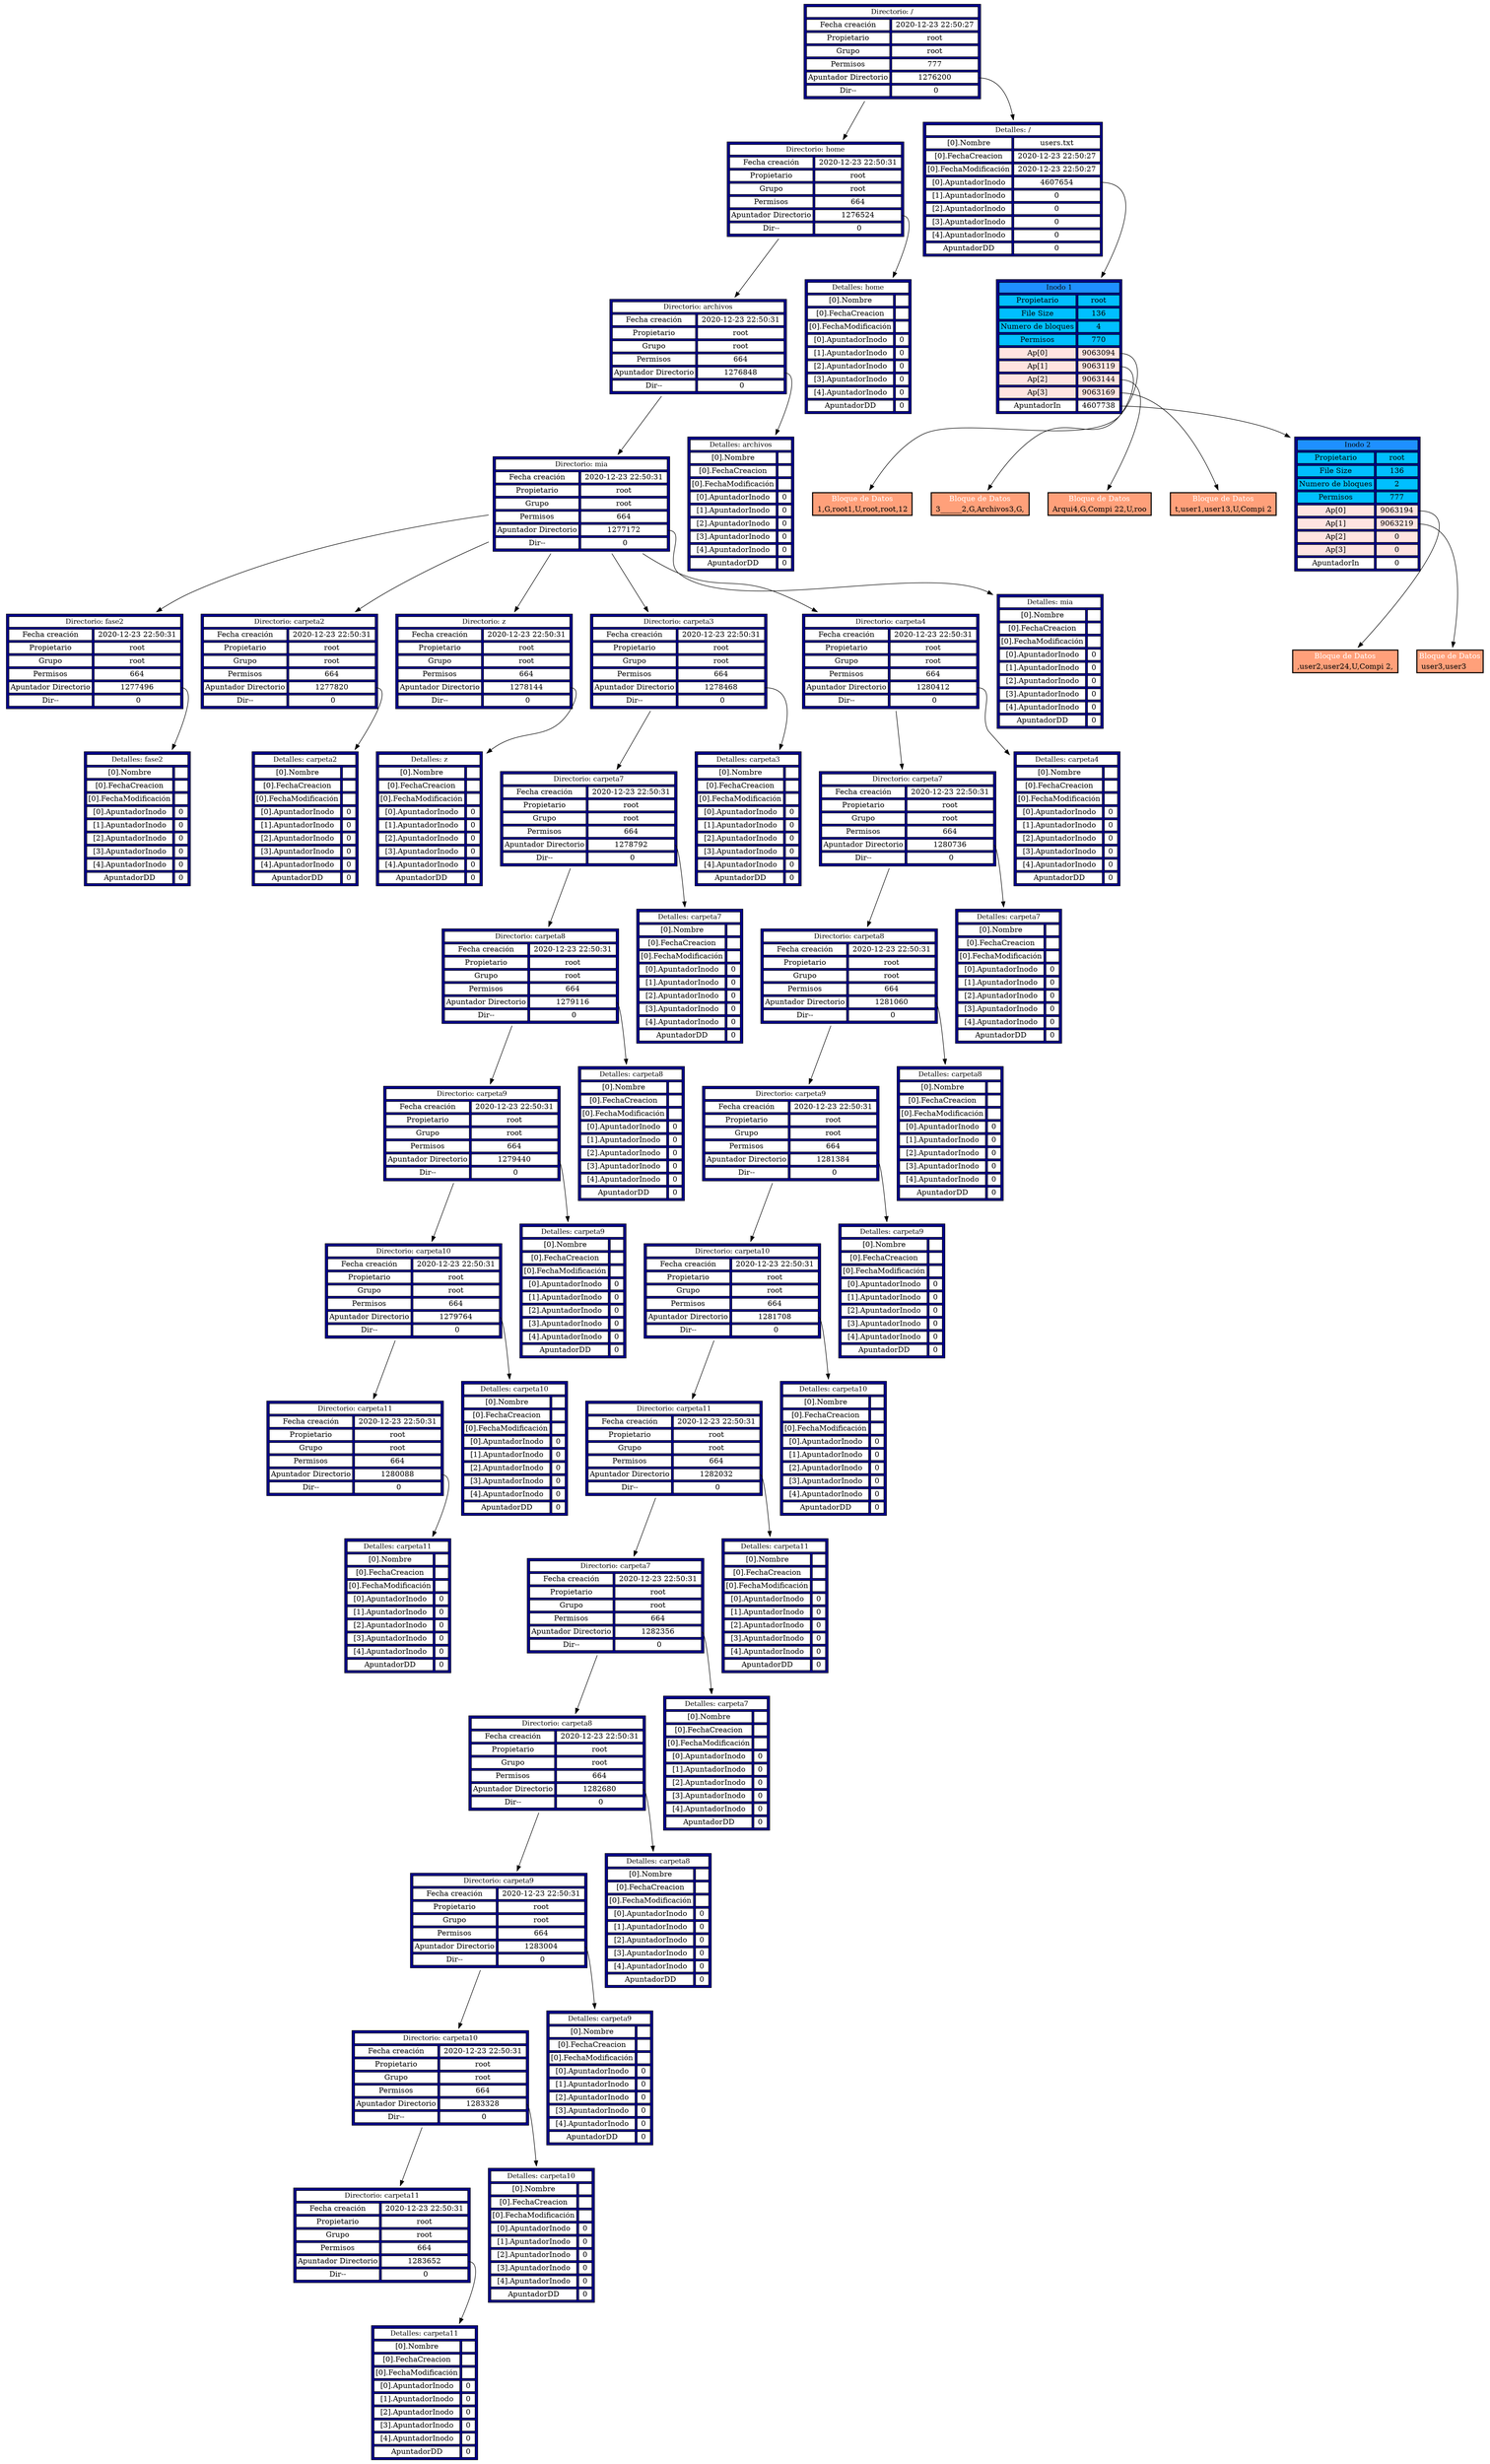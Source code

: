 digraph Tree {
		node [shape=plaintext];
		AVD0 [label=<
	<TABLE BORDER="1"  cellpadding="2"   CELLBORDER="1" CELLSPACING="4" BGCOLOR="blue4" color = 'black'>            
	   <TR> 
		   <TD bgcolor='white' colspan="2"><font color='black' point-size='13'>Directorio: /</font></TD>
	   </TR>
	   <TR> 
		   <TD bgcolor='white' >Fecha creación</TD>
		   <TD bgcolor='white' > 2020-12-23 22:50:27 </TD>
	   </TR>
	   <TR>
		   <TD bgcolor='white' >Propietario</TD>
		   <TD bgcolor='white' > root </TD>
	   </TR>
	   <TR>
		   <TD bgcolor='white' >Grupo</TD>
		   <TD bgcolor='white' > root </TD>
	   </TR>
	   <TR>
		   <TD bgcolor='white' >Permisos</TD>
		   <TD bgcolor='white' > 777 </TD>
	   </TR>
	   
	   <TR>
		   <TD  bgcolor='white' >Apuntador Directorio</TD>
		   <TD  bgcolor='white' PORT="6"> 1276200 </TD>
	   </TR>
	   <TR>
		   <TD  bgcolor='white' >Dir--</TD>
		   <TD  bgcolor='white' PORT="7"> 0</TD>
	   </TR>
   </TABLE>
	>];

	AVD0:0->AVD1
			
				AVD1 [label=<
	<TABLE BORDER="1"  cellpadding="2"   CELLBORDER="1" CELLSPACING="4" BGCOLOR="blue4" color = 'black'>            
	   <TR> 
		   <TD bgcolor='white' colspan="2"><font color='black' point-size='13'>Directorio: home</font></TD>
	   </TR>
	   <TR> 
		   <TD bgcolor='white' >Fecha creación</TD>
		   <TD bgcolor='white' > 2020-12-23 22:50:31 </TD>
	   </TR>
	   <TR>
		   <TD bgcolor='white' >Propietario</TD>
		   <TD bgcolor='white' > root </TD>
	   </TR>
	   <TR>
		   <TD bgcolor='white' >Grupo</TD>
		   <TD bgcolor='white' > root </TD>
	   </TR>
	   <TR>
		   <TD bgcolor='white' >Permisos</TD>
		   <TD bgcolor='white' > 664 </TD>
	   </TR>
	   
	   <TR>
		   <TD  bgcolor='white' >Apuntador Directorio</TD>
		   <TD  bgcolor='white' PORT="6"> 1276524 </TD>
	   </TR>
	   <TR>
		   <TD  bgcolor='white' >Dir--</TD>
		   <TD  bgcolor='white' PORT="7"> 0</TD>
	   </TR>
   </TABLE>
	>];

	AVD1:0->AVD2
			
				AVD2 [label=<
	<TABLE BORDER="1"  cellpadding="2"   CELLBORDER="1" CELLSPACING="4" BGCOLOR="blue4" color = 'black'>            
	   <TR> 
		   <TD bgcolor='white' colspan="2"><font color='black' point-size='13'>Directorio: archivos</font></TD>
	   </TR>
	   <TR> 
		   <TD bgcolor='white' >Fecha creación</TD>
		   <TD bgcolor='white' > 2020-12-23 22:50:31 </TD>
	   </TR>
	   <TR>
		   <TD bgcolor='white' >Propietario</TD>
		   <TD bgcolor='white' > root </TD>
	   </TR>
	   <TR>
		   <TD bgcolor='white' >Grupo</TD>
		   <TD bgcolor='white' > root </TD>
	   </TR>
	   <TR>
		   <TD bgcolor='white' >Permisos</TD>
		   <TD bgcolor='white' > 664 </TD>
	   </TR>
	   
	   <TR>
		   <TD  bgcolor='white' >Apuntador Directorio</TD>
		   <TD  bgcolor='white' PORT="6"> 1276848 </TD>
	   </TR>
	   <TR>
		   <TD  bgcolor='white' >Dir--</TD>
		   <TD  bgcolor='white' PORT="7"> 0</TD>
	   </TR>
   </TABLE>
	>];

	AVD2:0->AVD3
			
				AVD3 [label=<
	<TABLE BORDER="1"  cellpadding="2"   CELLBORDER="1" CELLSPACING="4" BGCOLOR="blue4" color = 'black'>            
	   <TR> 
		   <TD bgcolor='white' colspan="2"><font color='black' point-size='13'>Directorio: mia</font></TD>
	   </TR>
	   <TR> 
		   <TD bgcolor='white' >Fecha creación</TD>
		   <TD bgcolor='white' > 2020-12-23 22:50:31 </TD>
	   </TR>
	   <TR>
		   <TD bgcolor='white' >Propietario</TD>
		   <TD bgcolor='white' > root </TD>
	   </TR>
	   <TR>
		   <TD bgcolor='white' >Grupo</TD>
		   <TD bgcolor='white' > root </TD>
	   </TR>
	   <TR>
		   <TD bgcolor='white' >Permisos</TD>
		   <TD bgcolor='white' > 664 </TD>
	   </TR>
	   
	   <TR>
		   <TD  bgcolor='white' >Apuntador Directorio</TD>
		   <TD  bgcolor='white' PORT="6"> 1277172 </TD>
	   </TR>
	   <TR>
		   <TD  bgcolor='white' >Dir--</TD>
		   <TD  bgcolor='white' PORT="7"> 0</TD>
	   </TR>
   </TABLE>
	>];

	AVD3:0->AVD4
			
				AVD4 [label=<
	<TABLE BORDER="1"  cellpadding="2"   CELLBORDER="1" CELLSPACING="4" BGCOLOR="blue4" color = 'black'>            
	   <TR> 
		   <TD bgcolor='white' colspan="2"><font color='black' point-size='13'>Directorio: fase2</font></TD>
	   </TR>
	   <TR> 
		   <TD bgcolor='white' >Fecha creación</TD>
		   <TD bgcolor='white' > 2020-12-23 22:50:31 </TD>
	   </TR>
	   <TR>
		   <TD bgcolor='white' >Propietario</TD>
		   <TD bgcolor='white' > root </TD>
	   </TR>
	   <TR>
		   <TD bgcolor='white' >Grupo</TD>
		   <TD bgcolor='white' > root </TD>
	   </TR>
	   <TR>
		   <TD bgcolor='white' >Permisos</TD>
		   <TD bgcolor='white' > 664 </TD>
	   </TR>
	   
	   <TR>
		   <TD  bgcolor='white' >Apuntador Directorio</TD>
		   <TD  bgcolor='white' PORT="6"> 1277496 </TD>
	   </TR>
	   <TR>
		   <TD  bgcolor='white' >Dir--</TD>
		   <TD  bgcolor='white' PORT="7"> 0</TD>
	   </TR>
   </TABLE>
	>];

	AVD4:6->DD0

			DD0 [label=<
	<TABLE BORDER="1"  cellpadding="2"   CELLBORDER="1" CELLSPACING="4" BGCOLOR="blue4" color = 'black'>            
	   <TR> 
		   <TD bgcolor='white' colspan="2"><font color='black' point-size='13'>Detalles: fase2</font></TD>
	   </TR>
	   <TR>
		   <TD bgcolor='white' >[0].Nombre</TD>
		   <TD bgcolor='white' >  </TD>
	   </TR>
	   <TR>
		   <TD bgcolor='white' >[0].FechaCreacion</TD>
		   <TD bgcolor='white' >  </TD>
	   </TR>
		<TR>
		   <TD bgcolor='white' >[0].FechaModificación</TD>
		   <TD bgcolor='white' >  </TD>
	   </TR>
		<TR>
		   <TD bgcolor='white' >[0].ApuntadorInodo</TD>
		   <TD bgcolor='white' PORT="0" > 0 </TD>
	   </TR>
		
		<TR>
		   <TD bgcolor='white' >[1].ApuntadorInodo</TD>
		   <TD bgcolor='white' PORT="1" > 0 </TD>
	   </TR>
				<TR>
		   <TD bgcolor='white' >[2].ApuntadorInodo</TD>
		   <TD bgcolor='white' PORT="2" > 0 </TD>
	   </TR>
		<TR>
		   <TD bgcolor='white' >[3].ApuntadorInodo</TD>
		   <TD bgcolor='white' PORT="3" > 0 </TD>
	   </TR>
		
		<TR>
		   <TD bgcolor='white' >[4].ApuntadorInodo</TD>
		   <TD bgcolor='white' PORT="4" > 0 </TD>
	   </TR>
	   <TR>
		   <TD  bgcolor='white' >ApuntadorDD</TD>
		   <TD  bgcolor='white' PORT="5"> 0 </TD>
	   </TR>

   </TABLE>
	>];

	AVD3:1->AVD5
			
				AVD5 [label=<
	<TABLE BORDER="1"  cellpadding="2"   CELLBORDER="1" CELLSPACING="4" BGCOLOR="blue4" color = 'black'>            
	   <TR> 
		   <TD bgcolor='white' colspan="2"><font color='black' point-size='13'>Directorio: carpeta2</font></TD>
	   </TR>
	   <TR> 
		   <TD bgcolor='white' >Fecha creación</TD>
		   <TD bgcolor='white' > 2020-12-23 22:50:31 </TD>
	   </TR>
	   <TR>
		   <TD bgcolor='white' >Propietario</TD>
		   <TD bgcolor='white' > root </TD>
	   </TR>
	   <TR>
		   <TD bgcolor='white' >Grupo</TD>
		   <TD bgcolor='white' > root </TD>
	   </TR>
	   <TR>
		   <TD bgcolor='white' >Permisos</TD>
		   <TD bgcolor='white' > 664 </TD>
	   </TR>
	   
	   <TR>
		   <TD  bgcolor='white' >Apuntador Directorio</TD>
		   <TD  bgcolor='white' PORT="6"> 1277820 </TD>
	   </TR>
	   <TR>
		   <TD  bgcolor='white' >Dir--</TD>
		   <TD  bgcolor='white' PORT="7"> 0</TD>
	   </TR>
   </TABLE>
	>];

	AVD5:6->DD1

			DD1 [label=<
	<TABLE BORDER="1"  cellpadding="2"   CELLBORDER="1" CELLSPACING="4" BGCOLOR="blue4" color = 'black'>            
	   <TR> 
		   <TD bgcolor='white' colspan="2"><font color='black' point-size='13'>Detalles: carpeta2</font></TD>
	   </TR>
	   <TR>
		   <TD bgcolor='white' >[0].Nombre</TD>
		   <TD bgcolor='white' >  </TD>
	   </TR>
	   <TR>
		   <TD bgcolor='white' >[0].FechaCreacion</TD>
		   <TD bgcolor='white' >  </TD>
	   </TR>
		<TR>
		   <TD bgcolor='white' >[0].FechaModificación</TD>
		   <TD bgcolor='white' >  </TD>
	   </TR>
		<TR>
		   <TD bgcolor='white' >[0].ApuntadorInodo</TD>
		   <TD bgcolor='white' PORT="0" > 0 </TD>
	   </TR>
		
		<TR>
		   <TD bgcolor='white' >[1].ApuntadorInodo</TD>
		   <TD bgcolor='white' PORT="1" > 0 </TD>
	   </TR>
				<TR>
		   <TD bgcolor='white' >[2].ApuntadorInodo</TD>
		   <TD bgcolor='white' PORT="2" > 0 </TD>
	   </TR>
		<TR>
		   <TD bgcolor='white' >[3].ApuntadorInodo</TD>
		   <TD bgcolor='white' PORT="3" > 0 </TD>
	   </TR>
		
		<TR>
		   <TD bgcolor='white' >[4].ApuntadorInodo</TD>
		   <TD bgcolor='white' PORT="4" > 0 </TD>
	   </TR>
	   <TR>
		   <TD  bgcolor='white' >ApuntadorDD</TD>
		   <TD  bgcolor='white' PORT="5"> 0 </TD>
	   </TR>

   </TABLE>
	>];

	AVD3:2->AVD6
			
				AVD6 [label=<
	<TABLE BORDER="1"  cellpadding="2"   CELLBORDER="1" CELLSPACING="4" BGCOLOR="blue4" color = 'black'>            
	   <TR> 
		   <TD bgcolor='white' colspan="2"><font color='black' point-size='13'>Directorio: z</font></TD>
	   </TR>
	   <TR> 
		   <TD bgcolor='white' >Fecha creación</TD>
		   <TD bgcolor='white' > 2020-12-23 22:50:31 </TD>
	   </TR>
	   <TR>
		   <TD bgcolor='white' >Propietario</TD>
		   <TD bgcolor='white' > root </TD>
	   </TR>
	   <TR>
		   <TD bgcolor='white' >Grupo</TD>
		   <TD bgcolor='white' > root </TD>
	   </TR>
	   <TR>
		   <TD bgcolor='white' >Permisos</TD>
		   <TD bgcolor='white' > 664 </TD>
	   </TR>
	   
	   <TR>
		   <TD  bgcolor='white' >Apuntador Directorio</TD>
		   <TD  bgcolor='white' PORT="6"> 1278144 </TD>
	   </TR>
	   <TR>
		   <TD  bgcolor='white' >Dir--</TD>
		   <TD  bgcolor='white' PORT="7"> 0</TD>
	   </TR>
   </TABLE>
	>];

	AVD6:6->DD2

			DD2 [label=<
	<TABLE BORDER="1"  cellpadding="2"   CELLBORDER="1" CELLSPACING="4" BGCOLOR="blue4" color = 'black'>            
	   <TR> 
		   <TD bgcolor='white' colspan="2"><font color='black' point-size='13'>Detalles: z</font></TD>
	   </TR>
	   <TR>
		   <TD bgcolor='white' >[0].Nombre</TD>
		   <TD bgcolor='white' >  </TD>
	   </TR>
	   <TR>
		   <TD bgcolor='white' >[0].FechaCreacion</TD>
		   <TD bgcolor='white' >  </TD>
	   </TR>
		<TR>
		   <TD bgcolor='white' >[0].FechaModificación</TD>
		   <TD bgcolor='white' >  </TD>
	   </TR>
		<TR>
		   <TD bgcolor='white' >[0].ApuntadorInodo</TD>
		   <TD bgcolor='white' PORT="0" > 0 </TD>
	   </TR>
		
		<TR>
		   <TD bgcolor='white' >[1].ApuntadorInodo</TD>
		   <TD bgcolor='white' PORT="1" > 0 </TD>
	   </TR>
				<TR>
		   <TD bgcolor='white' >[2].ApuntadorInodo</TD>
		   <TD bgcolor='white' PORT="2" > 0 </TD>
	   </TR>
		<TR>
		   <TD bgcolor='white' >[3].ApuntadorInodo</TD>
		   <TD bgcolor='white' PORT="3" > 0 </TD>
	   </TR>
		
		<TR>
		   <TD bgcolor='white' >[4].ApuntadorInodo</TD>
		   <TD bgcolor='white' PORT="4" > 0 </TD>
	   </TR>
	   <TR>
		   <TD  bgcolor='white' >ApuntadorDD</TD>
		   <TD  bgcolor='white' PORT="5"> 0 </TD>
	   </TR>

   </TABLE>
	>];

	AVD3:3->AVD7
			
				AVD7 [label=<
	<TABLE BORDER="1"  cellpadding="2"   CELLBORDER="1" CELLSPACING="4" BGCOLOR="blue4" color = 'black'>            
	   <TR> 
		   <TD bgcolor='white' colspan="2"><font color='black' point-size='13'>Directorio: carpeta3</font></TD>
	   </TR>
	   <TR> 
		   <TD bgcolor='white' >Fecha creación</TD>
		   <TD bgcolor='white' > 2020-12-23 22:50:31 </TD>
	   </TR>
	   <TR>
		   <TD bgcolor='white' >Propietario</TD>
		   <TD bgcolor='white' > root </TD>
	   </TR>
	   <TR>
		   <TD bgcolor='white' >Grupo</TD>
		   <TD bgcolor='white' > root </TD>
	   </TR>
	   <TR>
		   <TD bgcolor='white' >Permisos</TD>
		   <TD bgcolor='white' > 664 </TD>
	   </TR>
	   
	   <TR>
		   <TD  bgcolor='white' >Apuntador Directorio</TD>
		   <TD  bgcolor='white' PORT="6"> 1278468 </TD>
	   </TR>
	   <TR>
		   <TD  bgcolor='white' >Dir--</TD>
		   <TD  bgcolor='white' PORT="7"> 0</TD>
	   </TR>
   </TABLE>
	>];

	AVD7:0->AVD8
			
				AVD8 [label=<
	<TABLE BORDER="1"  cellpadding="2"   CELLBORDER="1" CELLSPACING="4" BGCOLOR="blue4" color = 'black'>            
	   <TR> 
		   <TD bgcolor='white' colspan="2"><font color='black' point-size='13'>Directorio: carpeta7</font></TD>
	   </TR>
	   <TR> 
		   <TD bgcolor='white' >Fecha creación</TD>
		   <TD bgcolor='white' > 2020-12-23 22:50:31 </TD>
	   </TR>
	   <TR>
		   <TD bgcolor='white' >Propietario</TD>
		   <TD bgcolor='white' > root </TD>
	   </TR>
	   <TR>
		   <TD bgcolor='white' >Grupo</TD>
		   <TD bgcolor='white' > root </TD>
	   </TR>
	   <TR>
		   <TD bgcolor='white' >Permisos</TD>
		   <TD bgcolor='white' > 664 </TD>
	   </TR>
	   
	   <TR>
		   <TD  bgcolor='white' >Apuntador Directorio</TD>
		   <TD  bgcolor='white' PORT="6"> 1278792 </TD>
	   </TR>
	   <TR>
		   <TD  bgcolor='white' >Dir--</TD>
		   <TD  bgcolor='white' PORT="7"> 0</TD>
	   </TR>
   </TABLE>
	>];

	AVD8:0->AVD9
			
				AVD9 [label=<
	<TABLE BORDER="1"  cellpadding="2"   CELLBORDER="1" CELLSPACING="4" BGCOLOR="blue4" color = 'black'>            
	   <TR> 
		   <TD bgcolor='white' colspan="2"><font color='black' point-size='13'>Directorio: carpeta8</font></TD>
	   </TR>
	   <TR> 
		   <TD bgcolor='white' >Fecha creación</TD>
		   <TD bgcolor='white' > 2020-12-23 22:50:31 </TD>
	   </TR>
	   <TR>
		   <TD bgcolor='white' >Propietario</TD>
		   <TD bgcolor='white' > root </TD>
	   </TR>
	   <TR>
		   <TD bgcolor='white' >Grupo</TD>
		   <TD bgcolor='white' > root </TD>
	   </TR>
	   <TR>
		   <TD bgcolor='white' >Permisos</TD>
		   <TD bgcolor='white' > 664 </TD>
	   </TR>
	   
	   <TR>
		   <TD  bgcolor='white' >Apuntador Directorio</TD>
		   <TD  bgcolor='white' PORT="6"> 1279116 </TD>
	   </TR>
	   <TR>
		   <TD  bgcolor='white' >Dir--</TD>
		   <TD  bgcolor='white' PORT="7"> 0</TD>
	   </TR>
   </TABLE>
	>];

	AVD9:0->AVD10
			
				AVD10 [label=<
	<TABLE BORDER="1"  cellpadding="2"   CELLBORDER="1" CELLSPACING="4" BGCOLOR="blue4" color = 'black'>            
	   <TR> 
		   <TD bgcolor='white' colspan="2"><font color='black' point-size='13'>Directorio: carpeta9</font></TD>
	   </TR>
	   <TR> 
		   <TD bgcolor='white' >Fecha creación</TD>
		   <TD bgcolor='white' > 2020-12-23 22:50:31 </TD>
	   </TR>
	   <TR>
		   <TD bgcolor='white' >Propietario</TD>
		   <TD bgcolor='white' > root </TD>
	   </TR>
	   <TR>
		   <TD bgcolor='white' >Grupo</TD>
		   <TD bgcolor='white' > root </TD>
	   </TR>
	   <TR>
		   <TD bgcolor='white' >Permisos</TD>
		   <TD bgcolor='white' > 664 </TD>
	   </TR>
	   
	   <TR>
		   <TD  bgcolor='white' >Apuntador Directorio</TD>
		   <TD  bgcolor='white' PORT="6"> 1279440 </TD>
	   </TR>
	   <TR>
		   <TD  bgcolor='white' >Dir--</TD>
		   <TD  bgcolor='white' PORT="7"> 0</TD>
	   </TR>
   </TABLE>
	>];

	AVD10:0->AVD11
			
				AVD11 [label=<
	<TABLE BORDER="1"  cellpadding="2"   CELLBORDER="1" CELLSPACING="4" BGCOLOR="blue4" color = 'black'>            
	   <TR> 
		   <TD bgcolor='white' colspan="2"><font color='black' point-size='13'>Directorio: carpeta10</font></TD>
	   </TR>
	   <TR> 
		   <TD bgcolor='white' >Fecha creación</TD>
		   <TD bgcolor='white' > 2020-12-23 22:50:31 </TD>
	   </TR>
	   <TR>
		   <TD bgcolor='white' >Propietario</TD>
		   <TD bgcolor='white' > root </TD>
	   </TR>
	   <TR>
		   <TD bgcolor='white' >Grupo</TD>
		   <TD bgcolor='white' > root </TD>
	   </TR>
	   <TR>
		   <TD bgcolor='white' >Permisos</TD>
		   <TD bgcolor='white' > 664 </TD>
	   </TR>
	   
	   <TR>
		   <TD  bgcolor='white' >Apuntador Directorio</TD>
		   <TD  bgcolor='white' PORT="6"> 1279764 </TD>
	   </TR>
	   <TR>
		   <TD  bgcolor='white' >Dir--</TD>
		   <TD  bgcolor='white' PORT="7"> 0</TD>
	   </TR>
   </TABLE>
	>];

	AVD11:0->AVD12
			
				AVD12 [label=<
	<TABLE BORDER="1"  cellpadding="2"   CELLBORDER="1" CELLSPACING="4" BGCOLOR="blue4" color = 'black'>            
	   <TR> 
		   <TD bgcolor='white' colspan="2"><font color='black' point-size='13'>Directorio: carpeta11</font></TD>
	   </TR>
	   <TR> 
		   <TD bgcolor='white' >Fecha creación</TD>
		   <TD bgcolor='white' > 2020-12-23 22:50:31 </TD>
	   </TR>
	   <TR>
		   <TD bgcolor='white' >Propietario</TD>
		   <TD bgcolor='white' > root </TD>
	   </TR>
	   <TR>
		   <TD bgcolor='white' >Grupo</TD>
		   <TD bgcolor='white' > root </TD>
	   </TR>
	   <TR>
		   <TD bgcolor='white' >Permisos</TD>
		   <TD bgcolor='white' > 664 </TD>
	   </TR>
	   
	   <TR>
		   <TD  bgcolor='white' >Apuntador Directorio</TD>
		   <TD  bgcolor='white' PORT="6"> 1280088 </TD>
	   </TR>
	   <TR>
		   <TD  bgcolor='white' >Dir--</TD>
		   <TD  bgcolor='white' PORT="7"> 0</TD>
	   </TR>
   </TABLE>
	>];

	AVD12:6->DD3

			DD3 [label=<
	<TABLE BORDER="1"  cellpadding="2"   CELLBORDER="1" CELLSPACING="4" BGCOLOR="blue4" color = 'black'>            
	   <TR> 
		   <TD bgcolor='white' colspan="2"><font color='black' point-size='13'>Detalles: carpeta11</font></TD>
	   </TR>
	   <TR>
		   <TD bgcolor='white' >[0].Nombre</TD>
		   <TD bgcolor='white' >  </TD>
	   </TR>
	   <TR>
		   <TD bgcolor='white' >[0].FechaCreacion</TD>
		   <TD bgcolor='white' >  </TD>
	   </TR>
		<TR>
		   <TD bgcolor='white' >[0].FechaModificación</TD>
		   <TD bgcolor='white' >  </TD>
	   </TR>
		<TR>
		   <TD bgcolor='white' >[0].ApuntadorInodo</TD>
		   <TD bgcolor='white' PORT="0" > 0 </TD>
	   </TR>
		
		<TR>
		   <TD bgcolor='white' >[1].ApuntadorInodo</TD>
		   <TD bgcolor='white' PORT="1" > 0 </TD>
	   </TR>
				<TR>
		   <TD bgcolor='white' >[2].ApuntadorInodo</TD>
		   <TD bgcolor='white' PORT="2" > 0 </TD>
	   </TR>
		<TR>
		   <TD bgcolor='white' >[3].ApuntadorInodo</TD>
		   <TD bgcolor='white' PORT="3" > 0 </TD>
	   </TR>
		
		<TR>
		   <TD bgcolor='white' >[4].ApuntadorInodo</TD>
		   <TD bgcolor='white' PORT="4" > 0 </TD>
	   </TR>
	   <TR>
		   <TD  bgcolor='white' >ApuntadorDD</TD>
		   <TD  bgcolor='white' PORT="5"> 0 </TD>
	   </TR>

   </TABLE>
	>];

	AVD11:6->DD4

			DD4 [label=<
	<TABLE BORDER="1"  cellpadding="2"   CELLBORDER="1" CELLSPACING="4" BGCOLOR="blue4" color = 'black'>            
	   <TR> 
		   <TD bgcolor='white' colspan="2"><font color='black' point-size='13'>Detalles: carpeta10</font></TD>
	   </TR>
	   <TR>
		   <TD bgcolor='white' >[0].Nombre</TD>
		   <TD bgcolor='white' >  </TD>
	   </TR>
	   <TR>
		   <TD bgcolor='white' >[0].FechaCreacion</TD>
		   <TD bgcolor='white' >  </TD>
	   </TR>
		<TR>
		   <TD bgcolor='white' >[0].FechaModificación</TD>
		   <TD bgcolor='white' >  </TD>
	   </TR>
		<TR>
		   <TD bgcolor='white' >[0].ApuntadorInodo</TD>
		   <TD bgcolor='white' PORT="0" > 0 </TD>
	   </TR>
		
		<TR>
		   <TD bgcolor='white' >[1].ApuntadorInodo</TD>
		   <TD bgcolor='white' PORT="1" > 0 </TD>
	   </TR>
				<TR>
		   <TD bgcolor='white' >[2].ApuntadorInodo</TD>
		   <TD bgcolor='white' PORT="2" > 0 </TD>
	   </TR>
		<TR>
		   <TD bgcolor='white' >[3].ApuntadorInodo</TD>
		   <TD bgcolor='white' PORT="3" > 0 </TD>
	   </TR>
		
		<TR>
		   <TD bgcolor='white' >[4].ApuntadorInodo</TD>
		   <TD bgcolor='white' PORT="4" > 0 </TD>
	   </TR>
	   <TR>
		   <TD  bgcolor='white' >ApuntadorDD</TD>
		   <TD  bgcolor='white' PORT="5"> 0 </TD>
	   </TR>

   </TABLE>
	>];

	AVD10:6->DD5

			DD5 [label=<
	<TABLE BORDER="1"  cellpadding="2"   CELLBORDER="1" CELLSPACING="4" BGCOLOR="blue4" color = 'black'>            
	   <TR> 
		   <TD bgcolor='white' colspan="2"><font color='black' point-size='13'>Detalles: carpeta9</font></TD>
	   </TR>
	   <TR>
		   <TD bgcolor='white' >[0].Nombre</TD>
		   <TD bgcolor='white' >  </TD>
	   </TR>
	   <TR>
		   <TD bgcolor='white' >[0].FechaCreacion</TD>
		   <TD bgcolor='white' >  </TD>
	   </TR>
		<TR>
		   <TD bgcolor='white' >[0].FechaModificación</TD>
		   <TD bgcolor='white' >  </TD>
	   </TR>
		<TR>
		   <TD bgcolor='white' >[0].ApuntadorInodo</TD>
		   <TD bgcolor='white' PORT="0" > 0 </TD>
	   </TR>
		
		<TR>
		   <TD bgcolor='white' >[1].ApuntadorInodo</TD>
		   <TD bgcolor='white' PORT="1" > 0 </TD>
	   </TR>
				<TR>
		   <TD bgcolor='white' >[2].ApuntadorInodo</TD>
		   <TD bgcolor='white' PORT="2" > 0 </TD>
	   </TR>
		<TR>
		   <TD bgcolor='white' >[3].ApuntadorInodo</TD>
		   <TD bgcolor='white' PORT="3" > 0 </TD>
	   </TR>
		
		<TR>
		   <TD bgcolor='white' >[4].ApuntadorInodo</TD>
		   <TD bgcolor='white' PORT="4" > 0 </TD>
	   </TR>
	   <TR>
		   <TD  bgcolor='white' >ApuntadorDD</TD>
		   <TD  bgcolor='white' PORT="5"> 0 </TD>
	   </TR>

   </TABLE>
	>];

	AVD9:6->DD6

			DD6 [label=<
	<TABLE BORDER="1"  cellpadding="2"   CELLBORDER="1" CELLSPACING="4" BGCOLOR="blue4" color = 'black'>            
	   <TR> 
		   <TD bgcolor='white' colspan="2"><font color='black' point-size='13'>Detalles: carpeta8</font></TD>
	   </TR>
	   <TR>
		   <TD bgcolor='white' >[0].Nombre</TD>
		   <TD bgcolor='white' >  </TD>
	   </TR>
	   <TR>
		   <TD bgcolor='white' >[0].FechaCreacion</TD>
		   <TD bgcolor='white' >  </TD>
	   </TR>
		<TR>
		   <TD bgcolor='white' >[0].FechaModificación</TD>
		   <TD bgcolor='white' >  </TD>
	   </TR>
		<TR>
		   <TD bgcolor='white' >[0].ApuntadorInodo</TD>
		   <TD bgcolor='white' PORT="0" > 0 </TD>
	   </TR>
		
		<TR>
		   <TD bgcolor='white' >[1].ApuntadorInodo</TD>
		   <TD bgcolor='white' PORT="1" > 0 </TD>
	   </TR>
				<TR>
		   <TD bgcolor='white' >[2].ApuntadorInodo</TD>
		   <TD bgcolor='white' PORT="2" > 0 </TD>
	   </TR>
		<TR>
		   <TD bgcolor='white' >[3].ApuntadorInodo</TD>
		   <TD bgcolor='white' PORT="3" > 0 </TD>
	   </TR>
		
		<TR>
		   <TD bgcolor='white' >[4].ApuntadorInodo</TD>
		   <TD bgcolor='white' PORT="4" > 0 </TD>
	   </TR>
	   <TR>
		   <TD  bgcolor='white' >ApuntadorDD</TD>
		   <TD  bgcolor='white' PORT="5"> 0 </TD>
	   </TR>

   </TABLE>
	>];

	AVD8:6->DD7

			DD7 [label=<
	<TABLE BORDER="1"  cellpadding="2"   CELLBORDER="1" CELLSPACING="4" BGCOLOR="blue4" color = 'black'>            
	   <TR> 
		   <TD bgcolor='white' colspan="2"><font color='black' point-size='13'>Detalles: carpeta7</font></TD>
	   </TR>
	   <TR>
		   <TD bgcolor='white' >[0].Nombre</TD>
		   <TD bgcolor='white' >  </TD>
	   </TR>
	   <TR>
		   <TD bgcolor='white' >[0].FechaCreacion</TD>
		   <TD bgcolor='white' >  </TD>
	   </TR>
		<TR>
		   <TD bgcolor='white' >[0].FechaModificación</TD>
		   <TD bgcolor='white' >  </TD>
	   </TR>
		<TR>
		   <TD bgcolor='white' >[0].ApuntadorInodo</TD>
		   <TD bgcolor='white' PORT="0" > 0 </TD>
	   </TR>
		
		<TR>
		   <TD bgcolor='white' >[1].ApuntadorInodo</TD>
		   <TD bgcolor='white' PORT="1" > 0 </TD>
	   </TR>
				<TR>
		   <TD bgcolor='white' >[2].ApuntadorInodo</TD>
		   <TD bgcolor='white' PORT="2" > 0 </TD>
	   </TR>
		<TR>
		   <TD bgcolor='white' >[3].ApuntadorInodo</TD>
		   <TD bgcolor='white' PORT="3" > 0 </TD>
	   </TR>
		
		<TR>
		   <TD bgcolor='white' >[4].ApuntadorInodo</TD>
		   <TD bgcolor='white' PORT="4" > 0 </TD>
	   </TR>
	   <TR>
		   <TD  bgcolor='white' >ApuntadorDD</TD>
		   <TD  bgcolor='white' PORT="5"> 0 </TD>
	   </TR>

   </TABLE>
	>];

	AVD7:6->DD8

			DD8 [label=<
	<TABLE BORDER="1"  cellpadding="2"   CELLBORDER="1" CELLSPACING="4" BGCOLOR="blue4" color = 'black'>            
	   <TR> 
		   <TD bgcolor='white' colspan="2"><font color='black' point-size='13'>Detalles: carpeta3</font></TD>
	   </TR>
	   <TR>
		   <TD bgcolor='white' >[0].Nombre</TD>
		   <TD bgcolor='white' >  </TD>
	   </TR>
	   <TR>
		   <TD bgcolor='white' >[0].FechaCreacion</TD>
		   <TD bgcolor='white' >  </TD>
	   </TR>
		<TR>
		   <TD bgcolor='white' >[0].FechaModificación</TD>
		   <TD bgcolor='white' >  </TD>
	   </TR>
		<TR>
		   <TD bgcolor='white' >[0].ApuntadorInodo</TD>
		   <TD bgcolor='white' PORT="0" > 0 </TD>
	   </TR>
		
		<TR>
		   <TD bgcolor='white' >[1].ApuntadorInodo</TD>
		   <TD bgcolor='white' PORT="1" > 0 </TD>
	   </TR>
				<TR>
		   <TD bgcolor='white' >[2].ApuntadorInodo</TD>
		   <TD bgcolor='white' PORT="2" > 0 </TD>
	   </TR>
		<TR>
		   <TD bgcolor='white' >[3].ApuntadorInodo</TD>
		   <TD bgcolor='white' PORT="3" > 0 </TD>
	   </TR>
		
		<TR>
		   <TD bgcolor='white' >[4].ApuntadorInodo</TD>
		   <TD bgcolor='white' PORT="4" > 0 </TD>
	   </TR>
	   <TR>
		   <TD  bgcolor='white' >ApuntadorDD</TD>
		   <TD  bgcolor='white' PORT="5"> 0 </TD>
	   </TR>

   </TABLE>
	>];

	AVD3:4->AVD13
			
				AVD13 [label=<
	<TABLE BORDER="1"  cellpadding="2"   CELLBORDER="1" CELLSPACING="4" BGCOLOR="blue4" color = 'black'>            
	   <TR> 
		   <TD bgcolor='white' colspan="2"><font color='black' point-size='13'>Directorio: carpeta4</font></TD>
	   </TR>
	   <TR> 
		   <TD bgcolor='white' >Fecha creación</TD>
		   <TD bgcolor='white' > 2020-12-23 22:50:31 </TD>
	   </TR>
	   <TR>
		   <TD bgcolor='white' >Propietario</TD>
		   <TD bgcolor='white' > root </TD>
	   </TR>
	   <TR>
		   <TD bgcolor='white' >Grupo</TD>
		   <TD bgcolor='white' > root </TD>
	   </TR>
	   <TR>
		   <TD bgcolor='white' >Permisos</TD>
		   <TD bgcolor='white' > 664 </TD>
	   </TR>
	   
	   <TR>
		   <TD  bgcolor='white' >Apuntador Directorio</TD>
		   <TD  bgcolor='white' PORT="6"> 1280412 </TD>
	   </TR>
	   <TR>
		   <TD  bgcolor='white' >Dir--</TD>
		   <TD  bgcolor='white' PORT="7"> 0</TD>
	   </TR>
   </TABLE>
	>];

	AVD13:0->AVD14
			
				AVD14 [label=<
	<TABLE BORDER="1"  cellpadding="2"   CELLBORDER="1" CELLSPACING="4" BGCOLOR="blue4" color = 'black'>            
	   <TR> 
		   <TD bgcolor='white' colspan="2"><font color='black' point-size='13'>Directorio: carpeta7</font></TD>
	   </TR>
	   <TR> 
		   <TD bgcolor='white' >Fecha creación</TD>
		   <TD bgcolor='white' > 2020-12-23 22:50:31 </TD>
	   </TR>
	   <TR>
		   <TD bgcolor='white' >Propietario</TD>
		   <TD bgcolor='white' > root </TD>
	   </TR>
	   <TR>
		   <TD bgcolor='white' >Grupo</TD>
		   <TD bgcolor='white' > root </TD>
	   </TR>
	   <TR>
		   <TD bgcolor='white' >Permisos</TD>
		   <TD bgcolor='white' > 664 </TD>
	   </TR>
	   
	   <TR>
		   <TD  bgcolor='white' >Apuntador Directorio</TD>
		   <TD  bgcolor='white' PORT="6"> 1280736 </TD>
	   </TR>
	   <TR>
		   <TD  bgcolor='white' >Dir--</TD>
		   <TD  bgcolor='white' PORT="7"> 0</TD>
	   </TR>
   </TABLE>
	>];

	AVD14:0->AVD15
			
				AVD15 [label=<
	<TABLE BORDER="1"  cellpadding="2"   CELLBORDER="1" CELLSPACING="4" BGCOLOR="blue4" color = 'black'>            
	   <TR> 
		   <TD bgcolor='white' colspan="2"><font color='black' point-size='13'>Directorio: carpeta8</font></TD>
	   </TR>
	   <TR> 
		   <TD bgcolor='white' >Fecha creación</TD>
		   <TD bgcolor='white' > 2020-12-23 22:50:31 </TD>
	   </TR>
	   <TR>
		   <TD bgcolor='white' >Propietario</TD>
		   <TD bgcolor='white' > root </TD>
	   </TR>
	   <TR>
		   <TD bgcolor='white' >Grupo</TD>
		   <TD bgcolor='white' > root </TD>
	   </TR>
	   <TR>
		   <TD bgcolor='white' >Permisos</TD>
		   <TD bgcolor='white' > 664 </TD>
	   </TR>
	   
	   <TR>
		   <TD  bgcolor='white' >Apuntador Directorio</TD>
		   <TD  bgcolor='white' PORT="6"> 1281060 </TD>
	   </TR>
	   <TR>
		   <TD  bgcolor='white' >Dir--</TD>
		   <TD  bgcolor='white' PORT="7"> 0</TD>
	   </TR>
   </TABLE>
	>];

	AVD15:0->AVD16
			
				AVD16 [label=<
	<TABLE BORDER="1"  cellpadding="2"   CELLBORDER="1" CELLSPACING="4" BGCOLOR="blue4" color = 'black'>            
	   <TR> 
		   <TD bgcolor='white' colspan="2"><font color='black' point-size='13'>Directorio: carpeta9</font></TD>
	   </TR>
	   <TR> 
		   <TD bgcolor='white' >Fecha creación</TD>
		   <TD bgcolor='white' > 2020-12-23 22:50:31 </TD>
	   </TR>
	   <TR>
		   <TD bgcolor='white' >Propietario</TD>
		   <TD bgcolor='white' > root </TD>
	   </TR>
	   <TR>
		   <TD bgcolor='white' >Grupo</TD>
		   <TD bgcolor='white' > root </TD>
	   </TR>
	   <TR>
		   <TD bgcolor='white' >Permisos</TD>
		   <TD bgcolor='white' > 664 </TD>
	   </TR>
	   
	   <TR>
		   <TD  bgcolor='white' >Apuntador Directorio</TD>
		   <TD  bgcolor='white' PORT="6"> 1281384 </TD>
	   </TR>
	   <TR>
		   <TD  bgcolor='white' >Dir--</TD>
		   <TD  bgcolor='white' PORT="7"> 0</TD>
	   </TR>
   </TABLE>
	>];

	AVD16:0->AVD17
			
				AVD17 [label=<
	<TABLE BORDER="1"  cellpadding="2"   CELLBORDER="1" CELLSPACING="4" BGCOLOR="blue4" color = 'black'>            
	   <TR> 
		   <TD bgcolor='white' colspan="2"><font color='black' point-size='13'>Directorio: carpeta10</font></TD>
	   </TR>
	   <TR> 
		   <TD bgcolor='white' >Fecha creación</TD>
		   <TD bgcolor='white' > 2020-12-23 22:50:31 </TD>
	   </TR>
	   <TR>
		   <TD bgcolor='white' >Propietario</TD>
		   <TD bgcolor='white' > root </TD>
	   </TR>
	   <TR>
		   <TD bgcolor='white' >Grupo</TD>
		   <TD bgcolor='white' > root </TD>
	   </TR>
	   <TR>
		   <TD bgcolor='white' >Permisos</TD>
		   <TD bgcolor='white' > 664 </TD>
	   </TR>
	   
	   <TR>
		   <TD  bgcolor='white' >Apuntador Directorio</TD>
		   <TD  bgcolor='white' PORT="6"> 1281708 </TD>
	   </TR>
	   <TR>
		   <TD  bgcolor='white' >Dir--</TD>
		   <TD  bgcolor='white' PORT="7"> 0</TD>
	   </TR>
   </TABLE>
	>];

	AVD17:0->AVD18
			
				AVD18 [label=<
	<TABLE BORDER="1"  cellpadding="2"   CELLBORDER="1" CELLSPACING="4" BGCOLOR="blue4" color = 'black'>            
	   <TR> 
		   <TD bgcolor='white' colspan="2"><font color='black' point-size='13'>Directorio: carpeta11</font></TD>
	   </TR>
	   <TR> 
		   <TD bgcolor='white' >Fecha creación</TD>
		   <TD bgcolor='white' > 2020-12-23 22:50:31 </TD>
	   </TR>
	   <TR>
		   <TD bgcolor='white' >Propietario</TD>
		   <TD bgcolor='white' > root </TD>
	   </TR>
	   <TR>
		   <TD bgcolor='white' >Grupo</TD>
		   <TD bgcolor='white' > root </TD>
	   </TR>
	   <TR>
		   <TD bgcolor='white' >Permisos</TD>
		   <TD bgcolor='white' > 664 </TD>
	   </TR>
	   
	   <TR>
		   <TD  bgcolor='white' >Apuntador Directorio</TD>
		   <TD  bgcolor='white' PORT="6"> 1282032 </TD>
	   </TR>
	   <TR>
		   <TD  bgcolor='white' >Dir--</TD>
		   <TD  bgcolor='white' PORT="7"> 0</TD>
	   </TR>
   </TABLE>
	>];

	AVD18:0->AVD19
			
				AVD19 [label=<
	<TABLE BORDER="1"  cellpadding="2"   CELLBORDER="1" CELLSPACING="4" BGCOLOR="blue4" color = 'black'>            
	   <TR> 
		   <TD bgcolor='white' colspan="2"><font color='black' point-size='13'>Directorio: carpeta7</font></TD>
	   </TR>
	   <TR> 
		   <TD bgcolor='white' >Fecha creación</TD>
		   <TD bgcolor='white' > 2020-12-23 22:50:31 </TD>
	   </TR>
	   <TR>
		   <TD bgcolor='white' >Propietario</TD>
		   <TD bgcolor='white' > root </TD>
	   </TR>
	   <TR>
		   <TD bgcolor='white' >Grupo</TD>
		   <TD bgcolor='white' > root </TD>
	   </TR>
	   <TR>
		   <TD bgcolor='white' >Permisos</TD>
		   <TD bgcolor='white' > 664 </TD>
	   </TR>
	   
	   <TR>
		   <TD  bgcolor='white' >Apuntador Directorio</TD>
		   <TD  bgcolor='white' PORT="6"> 1282356 </TD>
	   </TR>
	   <TR>
		   <TD  bgcolor='white' >Dir--</TD>
		   <TD  bgcolor='white' PORT="7"> 0</TD>
	   </TR>
   </TABLE>
	>];

	AVD19:0->AVD20
			
				AVD20 [label=<
	<TABLE BORDER="1"  cellpadding="2"   CELLBORDER="1" CELLSPACING="4" BGCOLOR="blue4" color = 'black'>            
	   <TR> 
		   <TD bgcolor='white' colspan="2"><font color='black' point-size='13'>Directorio: carpeta8</font></TD>
	   </TR>
	   <TR> 
		   <TD bgcolor='white' >Fecha creación</TD>
		   <TD bgcolor='white' > 2020-12-23 22:50:31 </TD>
	   </TR>
	   <TR>
		   <TD bgcolor='white' >Propietario</TD>
		   <TD bgcolor='white' > root </TD>
	   </TR>
	   <TR>
		   <TD bgcolor='white' >Grupo</TD>
		   <TD bgcolor='white' > root </TD>
	   </TR>
	   <TR>
		   <TD bgcolor='white' >Permisos</TD>
		   <TD bgcolor='white' > 664 </TD>
	   </TR>
	   
	   <TR>
		   <TD  bgcolor='white' >Apuntador Directorio</TD>
		   <TD  bgcolor='white' PORT="6"> 1282680 </TD>
	   </TR>
	   <TR>
		   <TD  bgcolor='white' >Dir--</TD>
		   <TD  bgcolor='white' PORT="7"> 0</TD>
	   </TR>
   </TABLE>
	>];

	AVD20:0->AVD21
			
				AVD21 [label=<
	<TABLE BORDER="1"  cellpadding="2"   CELLBORDER="1" CELLSPACING="4" BGCOLOR="blue4" color = 'black'>            
	   <TR> 
		   <TD bgcolor='white' colspan="2"><font color='black' point-size='13'>Directorio: carpeta9</font></TD>
	   </TR>
	   <TR> 
		   <TD bgcolor='white' >Fecha creación</TD>
		   <TD bgcolor='white' > 2020-12-23 22:50:31 </TD>
	   </TR>
	   <TR>
		   <TD bgcolor='white' >Propietario</TD>
		   <TD bgcolor='white' > root </TD>
	   </TR>
	   <TR>
		   <TD bgcolor='white' >Grupo</TD>
		   <TD bgcolor='white' > root </TD>
	   </TR>
	   <TR>
		   <TD bgcolor='white' >Permisos</TD>
		   <TD bgcolor='white' > 664 </TD>
	   </TR>
	   
	   <TR>
		   <TD  bgcolor='white' >Apuntador Directorio</TD>
		   <TD  bgcolor='white' PORT="6"> 1283004 </TD>
	   </TR>
	   <TR>
		   <TD  bgcolor='white' >Dir--</TD>
		   <TD  bgcolor='white' PORT="7"> 0</TD>
	   </TR>
   </TABLE>
	>];

	AVD21:0->AVD22
			
				AVD22 [label=<
	<TABLE BORDER="1"  cellpadding="2"   CELLBORDER="1" CELLSPACING="4" BGCOLOR="blue4" color = 'black'>            
	   <TR> 
		   <TD bgcolor='white' colspan="2"><font color='black' point-size='13'>Directorio: carpeta10</font></TD>
	   </TR>
	   <TR> 
		   <TD bgcolor='white' >Fecha creación</TD>
		   <TD bgcolor='white' > 2020-12-23 22:50:31 </TD>
	   </TR>
	   <TR>
		   <TD bgcolor='white' >Propietario</TD>
		   <TD bgcolor='white' > root </TD>
	   </TR>
	   <TR>
		   <TD bgcolor='white' >Grupo</TD>
		   <TD bgcolor='white' > root </TD>
	   </TR>
	   <TR>
		   <TD bgcolor='white' >Permisos</TD>
		   <TD bgcolor='white' > 664 </TD>
	   </TR>
	   
	   <TR>
		   <TD  bgcolor='white' >Apuntador Directorio</TD>
		   <TD  bgcolor='white' PORT="6"> 1283328 </TD>
	   </TR>
	   <TR>
		   <TD  bgcolor='white' >Dir--</TD>
		   <TD  bgcolor='white' PORT="7"> 0</TD>
	   </TR>
   </TABLE>
	>];

	AVD22:0->AVD23
			
				AVD23 [label=<
	<TABLE BORDER="1"  cellpadding="2"   CELLBORDER="1" CELLSPACING="4" BGCOLOR="blue4" color = 'black'>            
	   <TR> 
		   <TD bgcolor='white' colspan="2"><font color='black' point-size='13'>Directorio: carpeta11</font></TD>
	   </TR>
	   <TR> 
		   <TD bgcolor='white' >Fecha creación</TD>
		   <TD bgcolor='white' > 2020-12-23 22:50:31 </TD>
	   </TR>
	   <TR>
		   <TD bgcolor='white' >Propietario</TD>
		   <TD bgcolor='white' > root </TD>
	   </TR>
	   <TR>
		   <TD bgcolor='white' >Grupo</TD>
		   <TD bgcolor='white' > root </TD>
	   </TR>
	   <TR>
		   <TD bgcolor='white' >Permisos</TD>
		   <TD bgcolor='white' > 664 </TD>
	   </TR>
	   
	   <TR>
		   <TD  bgcolor='white' >Apuntador Directorio</TD>
		   <TD  bgcolor='white' PORT="6"> 1283652 </TD>
	   </TR>
	   <TR>
		   <TD  bgcolor='white' >Dir--</TD>
		   <TD  bgcolor='white' PORT="7"> 0</TD>
	   </TR>
   </TABLE>
	>];

	AVD23:6->DD9

			DD9 [label=<
	<TABLE BORDER="1"  cellpadding="2"   CELLBORDER="1" CELLSPACING="4" BGCOLOR="blue4" color = 'black'>            
	   <TR> 
		   <TD bgcolor='white' colspan="2"><font color='black' point-size='13'>Detalles: carpeta11</font></TD>
	   </TR>
	   <TR>
		   <TD bgcolor='white' >[0].Nombre</TD>
		   <TD bgcolor='white' >  </TD>
	   </TR>
	   <TR>
		   <TD bgcolor='white' >[0].FechaCreacion</TD>
		   <TD bgcolor='white' >  </TD>
	   </TR>
		<TR>
		   <TD bgcolor='white' >[0].FechaModificación</TD>
		   <TD bgcolor='white' >  </TD>
	   </TR>
		<TR>
		   <TD bgcolor='white' >[0].ApuntadorInodo</TD>
		   <TD bgcolor='white' PORT="0" > 0 </TD>
	   </TR>
		
		<TR>
		   <TD bgcolor='white' >[1].ApuntadorInodo</TD>
		   <TD bgcolor='white' PORT="1" > 0 </TD>
	   </TR>
				<TR>
		   <TD bgcolor='white' >[2].ApuntadorInodo</TD>
		   <TD bgcolor='white' PORT="2" > 0 </TD>
	   </TR>
		<TR>
		   <TD bgcolor='white' >[3].ApuntadorInodo</TD>
		   <TD bgcolor='white' PORT="3" > 0 </TD>
	   </TR>
		
		<TR>
		   <TD bgcolor='white' >[4].ApuntadorInodo</TD>
		   <TD bgcolor='white' PORT="4" > 0 </TD>
	   </TR>
	   <TR>
		   <TD  bgcolor='white' >ApuntadorDD</TD>
		   <TD  bgcolor='white' PORT="5"> 0 </TD>
	   </TR>

   </TABLE>
	>];

	AVD22:6->DD10

			DD10 [label=<
	<TABLE BORDER="1"  cellpadding="2"   CELLBORDER="1" CELLSPACING="4" BGCOLOR="blue4" color = 'black'>            
	   <TR> 
		   <TD bgcolor='white' colspan="2"><font color='black' point-size='13'>Detalles: carpeta10</font></TD>
	   </TR>
	   <TR>
		   <TD bgcolor='white' >[0].Nombre</TD>
		   <TD bgcolor='white' >  </TD>
	   </TR>
	   <TR>
		   <TD bgcolor='white' >[0].FechaCreacion</TD>
		   <TD bgcolor='white' >  </TD>
	   </TR>
		<TR>
		   <TD bgcolor='white' >[0].FechaModificación</TD>
		   <TD bgcolor='white' >  </TD>
	   </TR>
		<TR>
		   <TD bgcolor='white' >[0].ApuntadorInodo</TD>
		   <TD bgcolor='white' PORT="0" > 0 </TD>
	   </TR>
		
		<TR>
		   <TD bgcolor='white' >[1].ApuntadorInodo</TD>
		   <TD bgcolor='white' PORT="1" > 0 </TD>
	   </TR>
				<TR>
		   <TD bgcolor='white' >[2].ApuntadorInodo</TD>
		   <TD bgcolor='white' PORT="2" > 0 </TD>
	   </TR>
		<TR>
		   <TD bgcolor='white' >[3].ApuntadorInodo</TD>
		   <TD bgcolor='white' PORT="3" > 0 </TD>
	   </TR>
		
		<TR>
		   <TD bgcolor='white' >[4].ApuntadorInodo</TD>
		   <TD bgcolor='white' PORT="4" > 0 </TD>
	   </TR>
	   <TR>
		   <TD  bgcolor='white' >ApuntadorDD</TD>
		   <TD  bgcolor='white' PORT="5"> 0 </TD>
	   </TR>

   </TABLE>
	>];

	AVD21:6->DD11

			DD11 [label=<
	<TABLE BORDER="1"  cellpadding="2"   CELLBORDER="1" CELLSPACING="4" BGCOLOR="blue4" color = 'black'>            
	   <TR> 
		   <TD bgcolor='white' colspan="2"><font color='black' point-size='13'>Detalles: carpeta9</font></TD>
	   </TR>
	   <TR>
		   <TD bgcolor='white' >[0].Nombre</TD>
		   <TD bgcolor='white' >  </TD>
	   </TR>
	   <TR>
		   <TD bgcolor='white' >[0].FechaCreacion</TD>
		   <TD bgcolor='white' >  </TD>
	   </TR>
		<TR>
		   <TD bgcolor='white' >[0].FechaModificación</TD>
		   <TD bgcolor='white' >  </TD>
	   </TR>
		<TR>
		   <TD bgcolor='white' >[0].ApuntadorInodo</TD>
		   <TD bgcolor='white' PORT="0" > 0 </TD>
	   </TR>
		
		<TR>
		   <TD bgcolor='white' >[1].ApuntadorInodo</TD>
		   <TD bgcolor='white' PORT="1" > 0 </TD>
	   </TR>
				<TR>
		   <TD bgcolor='white' >[2].ApuntadorInodo</TD>
		   <TD bgcolor='white' PORT="2" > 0 </TD>
	   </TR>
		<TR>
		   <TD bgcolor='white' >[3].ApuntadorInodo</TD>
		   <TD bgcolor='white' PORT="3" > 0 </TD>
	   </TR>
		
		<TR>
		   <TD bgcolor='white' >[4].ApuntadorInodo</TD>
		   <TD bgcolor='white' PORT="4" > 0 </TD>
	   </TR>
	   <TR>
		   <TD  bgcolor='white' >ApuntadorDD</TD>
		   <TD  bgcolor='white' PORT="5"> 0 </TD>
	   </TR>

   </TABLE>
	>];

	AVD20:6->DD12

			DD12 [label=<
	<TABLE BORDER="1"  cellpadding="2"   CELLBORDER="1" CELLSPACING="4" BGCOLOR="blue4" color = 'black'>            
	   <TR> 
		   <TD bgcolor='white' colspan="2"><font color='black' point-size='13'>Detalles: carpeta8</font></TD>
	   </TR>
	   <TR>
		   <TD bgcolor='white' >[0].Nombre</TD>
		   <TD bgcolor='white' >  </TD>
	   </TR>
	   <TR>
		   <TD bgcolor='white' >[0].FechaCreacion</TD>
		   <TD bgcolor='white' >  </TD>
	   </TR>
		<TR>
		   <TD bgcolor='white' >[0].FechaModificación</TD>
		   <TD bgcolor='white' >  </TD>
	   </TR>
		<TR>
		   <TD bgcolor='white' >[0].ApuntadorInodo</TD>
		   <TD bgcolor='white' PORT="0" > 0 </TD>
	   </TR>
		
		<TR>
		   <TD bgcolor='white' >[1].ApuntadorInodo</TD>
		   <TD bgcolor='white' PORT="1" > 0 </TD>
	   </TR>
				<TR>
		   <TD bgcolor='white' >[2].ApuntadorInodo</TD>
		   <TD bgcolor='white' PORT="2" > 0 </TD>
	   </TR>
		<TR>
		   <TD bgcolor='white' >[3].ApuntadorInodo</TD>
		   <TD bgcolor='white' PORT="3" > 0 </TD>
	   </TR>
		
		<TR>
		   <TD bgcolor='white' >[4].ApuntadorInodo</TD>
		   <TD bgcolor='white' PORT="4" > 0 </TD>
	   </TR>
	   <TR>
		   <TD  bgcolor='white' >ApuntadorDD</TD>
		   <TD  bgcolor='white' PORT="5"> 0 </TD>
	   </TR>

   </TABLE>
	>];

	AVD19:6->DD13

			DD13 [label=<
	<TABLE BORDER="1"  cellpadding="2"   CELLBORDER="1" CELLSPACING="4" BGCOLOR="blue4" color = 'black'>            
	   <TR> 
		   <TD bgcolor='white' colspan="2"><font color='black' point-size='13'>Detalles: carpeta7</font></TD>
	   </TR>
	   <TR>
		   <TD bgcolor='white' >[0].Nombre</TD>
		   <TD bgcolor='white' >  </TD>
	   </TR>
	   <TR>
		   <TD bgcolor='white' >[0].FechaCreacion</TD>
		   <TD bgcolor='white' >  </TD>
	   </TR>
		<TR>
		   <TD bgcolor='white' >[0].FechaModificación</TD>
		   <TD bgcolor='white' >  </TD>
	   </TR>
		<TR>
		   <TD bgcolor='white' >[0].ApuntadorInodo</TD>
		   <TD bgcolor='white' PORT="0" > 0 </TD>
	   </TR>
		
		<TR>
		   <TD bgcolor='white' >[1].ApuntadorInodo</TD>
		   <TD bgcolor='white' PORT="1" > 0 </TD>
	   </TR>
				<TR>
		   <TD bgcolor='white' >[2].ApuntadorInodo</TD>
		   <TD bgcolor='white' PORT="2" > 0 </TD>
	   </TR>
		<TR>
		   <TD bgcolor='white' >[3].ApuntadorInodo</TD>
		   <TD bgcolor='white' PORT="3" > 0 </TD>
	   </TR>
		
		<TR>
		   <TD bgcolor='white' >[4].ApuntadorInodo</TD>
		   <TD bgcolor='white' PORT="4" > 0 </TD>
	   </TR>
	   <TR>
		   <TD  bgcolor='white' >ApuntadorDD</TD>
		   <TD  bgcolor='white' PORT="5"> 0 </TD>
	   </TR>

   </TABLE>
	>];

	AVD18:6->DD14

			DD14 [label=<
	<TABLE BORDER="1"  cellpadding="2"   CELLBORDER="1" CELLSPACING="4" BGCOLOR="blue4" color = 'black'>            
	   <TR> 
		   <TD bgcolor='white' colspan="2"><font color='black' point-size='13'>Detalles: carpeta11</font></TD>
	   </TR>
	   <TR>
		   <TD bgcolor='white' >[0].Nombre</TD>
		   <TD bgcolor='white' >  </TD>
	   </TR>
	   <TR>
		   <TD bgcolor='white' >[0].FechaCreacion</TD>
		   <TD bgcolor='white' >  </TD>
	   </TR>
		<TR>
		   <TD bgcolor='white' >[0].FechaModificación</TD>
		   <TD bgcolor='white' >  </TD>
	   </TR>
		<TR>
		   <TD bgcolor='white' >[0].ApuntadorInodo</TD>
		   <TD bgcolor='white' PORT="0" > 0 </TD>
	   </TR>
		
		<TR>
		   <TD bgcolor='white' >[1].ApuntadorInodo</TD>
		   <TD bgcolor='white' PORT="1" > 0 </TD>
	   </TR>
				<TR>
		   <TD bgcolor='white' >[2].ApuntadorInodo</TD>
		   <TD bgcolor='white' PORT="2" > 0 </TD>
	   </TR>
		<TR>
		   <TD bgcolor='white' >[3].ApuntadorInodo</TD>
		   <TD bgcolor='white' PORT="3" > 0 </TD>
	   </TR>
		
		<TR>
		   <TD bgcolor='white' >[4].ApuntadorInodo</TD>
		   <TD bgcolor='white' PORT="4" > 0 </TD>
	   </TR>
	   <TR>
		   <TD  bgcolor='white' >ApuntadorDD</TD>
		   <TD  bgcolor='white' PORT="5"> 0 </TD>
	   </TR>

   </TABLE>
	>];

	AVD17:6->DD15

			DD15 [label=<
	<TABLE BORDER="1"  cellpadding="2"   CELLBORDER="1" CELLSPACING="4" BGCOLOR="blue4" color = 'black'>            
	   <TR> 
		   <TD bgcolor='white' colspan="2"><font color='black' point-size='13'>Detalles: carpeta10</font></TD>
	   </TR>
	   <TR>
		   <TD bgcolor='white' >[0].Nombre</TD>
		   <TD bgcolor='white' >  </TD>
	   </TR>
	   <TR>
		   <TD bgcolor='white' >[0].FechaCreacion</TD>
		   <TD bgcolor='white' >  </TD>
	   </TR>
		<TR>
		   <TD bgcolor='white' >[0].FechaModificación</TD>
		   <TD bgcolor='white' >  </TD>
	   </TR>
		<TR>
		   <TD bgcolor='white' >[0].ApuntadorInodo</TD>
		   <TD bgcolor='white' PORT="0" > 0 </TD>
	   </TR>
		
		<TR>
		   <TD bgcolor='white' >[1].ApuntadorInodo</TD>
		   <TD bgcolor='white' PORT="1" > 0 </TD>
	   </TR>
				<TR>
		   <TD bgcolor='white' >[2].ApuntadorInodo</TD>
		   <TD bgcolor='white' PORT="2" > 0 </TD>
	   </TR>
		<TR>
		   <TD bgcolor='white' >[3].ApuntadorInodo</TD>
		   <TD bgcolor='white' PORT="3" > 0 </TD>
	   </TR>
		
		<TR>
		   <TD bgcolor='white' >[4].ApuntadorInodo</TD>
		   <TD bgcolor='white' PORT="4" > 0 </TD>
	   </TR>
	   <TR>
		   <TD  bgcolor='white' >ApuntadorDD</TD>
		   <TD  bgcolor='white' PORT="5"> 0 </TD>
	   </TR>

   </TABLE>
	>];

	AVD16:6->DD16

			DD16 [label=<
	<TABLE BORDER="1"  cellpadding="2"   CELLBORDER="1" CELLSPACING="4" BGCOLOR="blue4" color = 'black'>            
	   <TR> 
		   <TD bgcolor='white' colspan="2"><font color='black' point-size='13'>Detalles: carpeta9</font></TD>
	   </TR>
	   <TR>
		   <TD bgcolor='white' >[0].Nombre</TD>
		   <TD bgcolor='white' >  </TD>
	   </TR>
	   <TR>
		   <TD bgcolor='white' >[0].FechaCreacion</TD>
		   <TD bgcolor='white' >  </TD>
	   </TR>
		<TR>
		   <TD bgcolor='white' >[0].FechaModificación</TD>
		   <TD bgcolor='white' >  </TD>
	   </TR>
		<TR>
		   <TD bgcolor='white' >[0].ApuntadorInodo</TD>
		   <TD bgcolor='white' PORT="0" > 0 </TD>
	   </TR>
		
		<TR>
		   <TD bgcolor='white' >[1].ApuntadorInodo</TD>
		   <TD bgcolor='white' PORT="1" > 0 </TD>
	   </TR>
				<TR>
		   <TD bgcolor='white' >[2].ApuntadorInodo</TD>
		   <TD bgcolor='white' PORT="2" > 0 </TD>
	   </TR>
		<TR>
		   <TD bgcolor='white' >[3].ApuntadorInodo</TD>
		   <TD bgcolor='white' PORT="3" > 0 </TD>
	   </TR>
		
		<TR>
		   <TD bgcolor='white' >[4].ApuntadorInodo</TD>
		   <TD bgcolor='white' PORT="4" > 0 </TD>
	   </TR>
	   <TR>
		   <TD  bgcolor='white' >ApuntadorDD</TD>
		   <TD  bgcolor='white' PORT="5"> 0 </TD>
	   </TR>

   </TABLE>
	>];

	AVD15:6->DD17

			DD17 [label=<
	<TABLE BORDER="1"  cellpadding="2"   CELLBORDER="1" CELLSPACING="4" BGCOLOR="blue4" color = 'black'>            
	   <TR> 
		   <TD bgcolor='white' colspan="2"><font color='black' point-size='13'>Detalles: carpeta8</font></TD>
	   </TR>
	   <TR>
		   <TD bgcolor='white' >[0].Nombre</TD>
		   <TD bgcolor='white' >  </TD>
	   </TR>
	   <TR>
		   <TD bgcolor='white' >[0].FechaCreacion</TD>
		   <TD bgcolor='white' >  </TD>
	   </TR>
		<TR>
		   <TD bgcolor='white' >[0].FechaModificación</TD>
		   <TD bgcolor='white' >  </TD>
	   </TR>
		<TR>
		   <TD bgcolor='white' >[0].ApuntadorInodo</TD>
		   <TD bgcolor='white' PORT="0" > 0 </TD>
	   </TR>
		
		<TR>
		   <TD bgcolor='white' >[1].ApuntadorInodo</TD>
		   <TD bgcolor='white' PORT="1" > 0 </TD>
	   </TR>
				<TR>
		   <TD bgcolor='white' >[2].ApuntadorInodo</TD>
		   <TD bgcolor='white' PORT="2" > 0 </TD>
	   </TR>
		<TR>
		   <TD bgcolor='white' >[3].ApuntadorInodo</TD>
		   <TD bgcolor='white' PORT="3" > 0 </TD>
	   </TR>
		
		<TR>
		   <TD bgcolor='white' >[4].ApuntadorInodo</TD>
		   <TD bgcolor='white' PORT="4" > 0 </TD>
	   </TR>
	   <TR>
		   <TD  bgcolor='white' >ApuntadorDD</TD>
		   <TD  bgcolor='white' PORT="5"> 0 </TD>
	   </TR>

   </TABLE>
	>];

	AVD14:6->DD18

			DD18 [label=<
	<TABLE BORDER="1"  cellpadding="2"   CELLBORDER="1" CELLSPACING="4" BGCOLOR="blue4" color = 'black'>            
	   <TR> 
		   <TD bgcolor='white' colspan="2"><font color='black' point-size='13'>Detalles: carpeta7</font></TD>
	   </TR>
	   <TR>
		   <TD bgcolor='white' >[0].Nombre</TD>
		   <TD bgcolor='white' >  </TD>
	   </TR>
	   <TR>
		   <TD bgcolor='white' >[0].FechaCreacion</TD>
		   <TD bgcolor='white' >  </TD>
	   </TR>
		<TR>
		   <TD bgcolor='white' >[0].FechaModificación</TD>
		   <TD bgcolor='white' >  </TD>
	   </TR>
		<TR>
		   <TD bgcolor='white' >[0].ApuntadorInodo</TD>
		   <TD bgcolor='white' PORT="0" > 0 </TD>
	   </TR>
		
		<TR>
		   <TD bgcolor='white' >[1].ApuntadorInodo</TD>
		   <TD bgcolor='white' PORT="1" > 0 </TD>
	   </TR>
				<TR>
		   <TD bgcolor='white' >[2].ApuntadorInodo</TD>
		   <TD bgcolor='white' PORT="2" > 0 </TD>
	   </TR>
		<TR>
		   <TD bgcolor='white' >[3].ApuntadorInodo</TD>
		   <TD bgcolor='white' PORT="3" > 0 </TD>
	   </TR>
		
		<TR>
		   <TD bgcolor='white' >[4].ApuntadorInodo</TD>
		   <TD bgcolor='white' PORT="4" > 0 </TD>
	   </TR>
	   <TR>
		   <TD  bgcolor='white' >ApuntadorDD</TD>
		   <TD  bgcolor='white' PORT="5"> 0 </TD>
	   </TR>

   </TABLE>
	>];

	AVD13:6->DD19

			DD19 [label=<
	<TABLE BORDER="1"  cellpadding="2"   CELLBORDER="1" CELLSPACING="4" BGCOLOR="blue4" color = 'black'>            
	   <TR> 
		   <TD bgcolor='white' colspan="2"><font color='black' point-size='13'>Detalles: carpeta4</font></TD>
	   </TR>
	   <TR>
		   <TD bgcolor='white' >[0].Nombre</TD>
		   <TD bgcolor='white' >  </TD>
	   </TR>
	   <TR>
		   <TD bgcolor='white' >[0].FechaCreacion</TD>
		   <TD bgcolor='white' >  </TD>
	   </TR>
		<TR>
		   <TD bgcolor='white' >[0].FechaModificación</TD>
		   <TD bgcolor='white' >  </TD>
	   </TR>
		<TR>
		   <TD bgcolor='white' >[0].ApuntadorInodo</TD>
		   <TD bgcolor='white' PORT="0" > 0 </TD>
	   </TR>
		
		<TR>
		   <TD bgcolor='white' >[1].ApuntadorInodo</TD>
		   <TD bgcolor='white' PORT="1" > 0 </TD>
	   </TR>
				<TR>
		   <TD bgcolor='white' >[2].ApuntadorInodo</TD>
		   <TD bgcolor='white' PORT="2" > 0 </TD>
	   </TR>
		<TR>
		   <TD bgcolor='white' >[3].ApuntadorInodo</TD>
		   <TD bgcolor='white' PORT="3" > 0 </TD>
	   </TR>
		
		<TR>
		   <TD bgcolor='white' >[4].ApuntadorInodo</TD>
		   <TD bgcolor='white' PORT="4" > 0 </TD>
	   </TR>
	   <TR>
		   <TD  bgcolor='white' >ApuntadorDD</TD>
		   <TD  bgcolor='white' PORT="5"> 0 </TD>
	   </TR>

   </TABLE>
	>];

	AVD3:6->DD20

			DD20 [label=<
	<TABLE BORDER="1"  cellpadding="2"   CELLBORDER="1" CELLSPACING="4" BGCOLOR="blue4" color = 'black'>            
	   <TR> 
		   <TD bgcolor='white' colspan="2"><font color='black' point-size='13'>Detalles: mia</font></TD>
	   </TR>
	   <TR>
		   <TD bgcolor='white' >[0].Nombre</TD>
		   <TD bgcolor='white' >  </TD>
	   </TR>
	   <TR>
		   <TD bgcolor='white' >[0].FechaCreacion</TD>
		   <TD bgcolor='white' >  </TD>
	   </TR>
		<TR>
		   <TD bgcolor='white' >[0].FechaModificación</TD>
		   <TD bgcolor='white' >  </TD>
	   </TR>
		<TR>
		   <TD bgcolor='white' >[0].ApuntadorInodo</TD>
		   <TD bgcolor='white' PORT="0" > 0 </TD>
	   </TR>
		
		<TR>
		   <TD bgcolor='white' >[1].ApuntadorInodo</TD>
		   <TD bgcolor='white' PORT="1" > 0 </TD>
	   </TR>
				<TR>
		   <TD bgcolor='white' >[2].ApuntadorInodo</TD>
		   <TD bgcolor='white' PORT="2" > 0 </TD>
	   </TR>
		<TR>
		   <TD bgcolor='white' >[3].ApuntadorInodo</TD>
		   <TD bgcolor='white' PORT="3" > 0 </TD>
	   </TR>
		
		<TR>
		   <TD bgcolor='white' >[4].ApuntadorInodo</TD>
		   <TD bgcolor='white' PORT="4" > 0 </TD>
	   </TR>
	   <TR>
		   <TD  bgcolor='white' >ApuntadorDD</TD>
		   <TD  bgcolor='white' PORT="5"> 0 </TD>
	   </TR>

   </TABLE>
	>];

	AVD2:6->DD21

			DD21 [label=<
	<TABLE BORDER="1"  cellpadding="2"   CELLBORDER="1" CELLSPACING="4" BGCOLOR="blue4" color = 'black'>            
	   <TR> 
		   <TD bgcolor='white' colspan="2"><font color='black' point-size='13'>Detalles: archivos</font></TD>
	   </TR>
	   <TR>
		   <TD bgcolor='white' >[0].Nombre</TD>
		   <TD bgcolor='white' >  </TD>
	   </TR>
	   <TR>
		   <TD bgcolor='white' >[0].FechaCreacion</TD>
		   <TD bgcolor='white' >  </TD>
	   </TR>
		<TR>
		   <TD bgcolor='white' >[0].FechaModificación</TD>
		   <TD bgcolor='white' >  </TD>
	   </TR>
		<TR>
		   <TD bgcolor='white' >[0].ApuntadorInodo</TD>
		   <TD bgcolor='white' PORT="0" > 0 </TD>
	   </TR>
		
		<TR>
		   <TD bgcolor='white' >[1].ApuntadorInodo</TD>
		   <TD bgcolor='white' PORT="1" > 0 </TD>
	   </TR>
				<TR>
		   <TD bgcolor='white' >[2].ApuntadorInodo</TD>
		   <TD bgcolor='white' PORT="2" > 0 </TD>
	   </TR>
		<TR>
		   <TD bgcolor='white' >[3].ApuntadorInodo</TD>
		   <TD bgcolor='white' PORT="3" > 0 </TD>
	   </TR>
		
		<TR>
		   <TD bgcolor='white' >[4].ApuntadorInodo</TD>
		   <TD bgcolor='white' PORT="4" > 0 </TD>
	   </TR>
	   <TR>
		   <TD  bgcolor='white' >ApuntadorDD</TD>
		   <TD  bgcolor='white' PORT="5"> 0 </TD>
	   </TR>

   </TABLE>
	>];

	AVD1:6->DD22

			DD22 [label=<
	<TABLE BORDER="1"  cellpadding="2"   CELLBORDER="1" CELLSPACING="4" BGCOLOR="blue4" color = 'black'>            
	   <TR> 
		   <TD bgcolor='white' colspan="2"><font color='black' point-size='13'>Detalles: home</font></TD>
	   </TR>
	   <TR>
		   <TD bgcolor='white' >[0].Nombre</TD>
		   <TD bgcolor='white' >  </TD>
	   </TR>
	   <TR>
		   <TD bgcolor='white' >[0].FechaCreacion</TD>
		   <TD bgcolor='white' >  </TD>
	   </TR>
		<TR>
		   <TD bgcolor='white' >[0].FechaModificación</TD>
		   <TD bgcolor='white' >  </TD>
	   </TR>
		<TR>
		   <TD bgcolor='white' >[0].ApuntadorInodo</TD>
		   <TD bgcolor='white' PORT="0" > 0 </TD>
	   </TR>
		
		<TR>
		   <TD bgcolor='white' >[1].ApuntadorInodo</TD>
		   <TD bgcolor='white' PORT="1" > 0 </TD>
	   </TR>
				<TR>
		   <TD bgcolor='white' >[2].ApuntadorInodo</TD>
		   <TD bgcolor='white' PORT="2" > 0 </TD>
	   </TR>
		<TR>
		   <TD bgcolor='white' >[3].ApuntadorInodo</TD>
		   <TD bgcolor='white' PORT="3" > 0 </TD>
	   </TR>
		
		<TR>
		   <TD bgcolor='white' >[4].ApuntadorInodo</TD>
		   <TD bgcolor='white' PORT="4" > 0 </TD>
	   </TR>
	   <TR>
		   <TD  bgcolor='white' >ApuntadorDD</TD>
		   <TD  bgcolor='white' PORT="5"> 0 </TD>
	   </TR>

   </TABLE>
	>];

	AVD0:6->DD23

			DD23 [label=<
	<TABLE BORDER="1"  cellpadding="2"   CELLBORDER="1" CELLSPACING="4" BGCOLOR="blue4" color = 'black'>            
	   <TR> 
		   <TD bgcolor='white' colspan="2"><font color='black' point-size='13'>Detalles: /</font></TD>
	   </TR>
	   <TR>
		   <TD bgcolor='white' >[0].Nombre</TD>
		   <TD bgcolor='white' > users.txt </TD>
	   </TR>
	   <TR>
		   <TD bgcolor='white' >[0].FechaCreacion</TD>
		   <TD bgcolor='white' > 2020-12-23 22:50:27 </TD>
	   </TR>
		<TR>
		   <TD bgcolor='white' >[0].FechaModificación</TD>
		   <TD bgcolor='white' > 2020-12-23 22:50:27 </TD>
	   </TR>
		<TR>
		   <TD bgcolor='white' >[0].ApuntadorInodo</TD>
		   <TD bgcolor='white' PORT="0" > 4607654 </TD>
	   </TR>
		
		<TR>
		   <TD bgcolor='white' >[1].ApuntadorInodo</TD>
		   <TD bgcolor='white' PORT="1" > 0 </TD>
	   </TR>
				<TR>
		   <TD bgcolor='white' >[2].ApuntadorInodo</TD>
		   <TD bgcolor='white' PORT="2" > 0 </TD>
	   </TR>
		<TR>
		   <TD bgcolor='white' >[3].ApuntadorInodo</TD>
		   <TD bgcolor='white' PORT="3" > 0 </TD>
	   </TR>
		
		<TR>
		   <TD bgcolor='white' >[4].ApuntadorInodo</TD>
		   <TD bgcolor='white' PORT="4" > 0 </TD>
	   </TR>
	   <TR>
		   <TD  bgcolor='white' >ApuntadorDD</TD>
		   <TD  bgcolor='white' PORT="5"> 0 </TD>
	   </TR>

   </TABLE>
	>];

	DD23:0->Inodo0
			
				Inodo0 [label=<
	<TABLE   cellpadding="2"   CELLBORDER="1" CELLSPACING="4" BGCOLOR="blue4" color = 'black'>            
	   <TR>
	   <TD bgcolor='dodgerblue' colspan="2"><font color='black' point-size='13'>Inodo 1</font></TD>
	   </TR>
	   <TR> 
		   <TD bgcolor='deepskyblue' >Propietario</TD>
		   <TD bgcolor='deepskyblue' > root </TD>
	   </TR>
	   
	   <TR> 
		   <TD bgcolor='deepskyblue' >File Size</TD>
		   <TD bgcolor='deepskyblue' > 136 </TD>
	   </TR>
	   <TR> 
		   <TD bgcolor='deepskyblue' >Numero de bloques</TD>
		   <TD bgcolor='deepskyblue' > 4 </TD>
	   </TR>
	   <TR> 
		   <TD bgcolor='deepskyblue' >Permisos</TD>
		   <TD bgcolor='deepskyblue' > 770 </TD>
	   </TR>
	   <TR> 
		   <TD bgcolor='mistyrose' >Ap[0]</TD>
		   <TD bgcolor='mistyrose' PORT="0" > 9063094 </TD>
	   </TR>
	   <TR> 
		   <TD bgcolor='mistyrose' >Ap[1]</TD>
		   <TD bgcolor='mistyrose' PORT="1" > 9063119 </TD>
	   </TR>
	   <TR> 
		   <TD bgcolor='mistyrose' >Ap[2]</TD>
		   <TD bgcolor='mistyrose' PORT="2" > 9063144 </TD>
	   </TR>
	   <TR> 
		   <TD bgcolor='mistyrose' >Ap[3]</TD>
		   <TD bgcolor='mistyrose' PORT="3" > 9063169 </TD>
	   </TR>
	   <TR> 
		   <TD bgcolor='white' >ApuntadorIn</TD>
		   <TD bgcolor='white' PORT="4" > 4607738 </TD>
	   </TR>

   	</TABLE>
   >];
   
	Inodo0:0->Bloque0
			
				Bloque0 [label=<
	<table border="2" cellborder="0" cellspacing="1" bgcolor="lightsalmon" color="black">
		<tr> 
			<TD align ="center"><font color="white" >Bloque de Datos</font></TD> 
		</tr>
		<tr>
			<TD align="left"> 1,G,root
1,U,root,root,12 </TD>
		</tr>
	</table>
	>];
	
	Inodo0:1->Bloque1
			
				Bloque1 [label=<
	<table border="2" cellborder="0" cellspacing="1" bgcolor="lightsalmon" color="black">
		<tr> 
			<TD align ="center"><font color="white" >Bloque de Datos</font></TD> 
		</tr>
		<tr>
			<TD align="left"> 3______
2,G,Archivos
3,G, </TD>
		</tr>
	</table>
	>];
	
	Inodo0:2->Bloque2
			
				Bloque2 [label=<
	<table border="2" cellborder="0" cellspacing="1" bgcolor="lightsalmon" color="black">
		<tr> 
			<TD align ="center"><font color="white" >Bloque de Datos</font></TD> 
		</tr>
		<tr>
			<TD align="left"> Arqui
4,G,Compi 2
2,U,roo </TD>
		</tr>
	</table>
	>];
	
	Inodo0:3->Bloque3
			
				Bloque3 [label=<
	<table border="2" cellborder="0" cellspacing="1" bgcolor="lightsalmon" color="black">
		<tr> 
			<TD align ="center"><font color="white" >Bloque de Datos</font></TD> 
		</tr>
		<tr>
			<TD align="left"> t,user1,user1
3,U,Compi 2 </TD>
		</tr>
	</table>
	>];
	
	Inodo0:4->Inodo1
			
				Inodo1 [label=<
	<TABLE   cellpadding="2"   CELLBORDER="1" CELLSPACING="4" BGCOLOR="blue4" color = 'black'>            
	   <TR>
	   <TD bgcolor='dodgerblue' colspan="2"><font color='black' point-size='13'>Inodo 2</font></TD>
	   </TR>
	   <TR> 
		   <TD bgcolor='deepskyblue' >Propietario</TD>
		   <TD bgcolor='deepskyblue' > root </TD>
	   </TR>
	   
	   <TR> 
		   <TD bgcolor='deepskyblue' >File Size</TD>
		   <TD bgcolor='deepskyblue' > 136 </TD>
	   </TR>
	   <TR> 
		   <TD bgcolor='deepskyblue' >Numero de bloques</TD>
		   <TD bgcolor='deepskyblue' > 2 </TD>
	   </TR>
	   <TR> 
		   <TD bgcolor='deepskyblue' >Permisos</TD>
		   <TD bgcolor='deepskyblue' > 777 </TD>
	   </TR>
	   <TR> 
		   <TD bgcolor='mistyrose' >Ap[0]</TD>
		   <TD bgcolor='mistyrose' PORT="0" > 9063194 </TD>
	   </TR>
	   <TR> 
		   <TD bgcolor='mistyrose' >Ap[1]</TD>
		   <TD bgcolor='mistyrose' PORT="1" > 9063219 </TD>
	   </TR>
	   <TR> 
		   <TD bgcolor='mistyrose' >Ap[2]</TD>
		   <TD bgcolor='mistyrose' PORT="2" > 0 </TD>
	   </TR>
	   <TR> 
		   <TD bgcolor='mistyrose' >Ap[3]</TD>
		   <TD bgcolor='mistyrose' PORT="3" > 0 </TD>
	   </TR>
	   <TR> 
		   <TD bgcolor='white' >ApuntadorIn</TD>
		   <TD bgcolor='white' PORT="4" > 0 </TD>
	   </TR>

   	</TABLE>
   >];
   
	Inodo1:0->Bloque4
			
				Bloque4 [label=<
	<table border="2" cellborder="0" cellspacing="1" bgcolor="lightsalmon" color="black">
		<tr> 
			<TD align ="center"><font color="white" >Bloque de Datos</font></TD> 
		</tr>
		<tr>
			<TD align="left"> ,user2,user2
4,U,Compi 2, </TD>
		</tr>
	</table>
	>];
	
	Inodo1:1->Bloque5
			
				Bloque5 [label=<
	<table border="2" cellborder="0" cellspacing="1" bgcolor="lightsalmon" color="black">
		<tr> 
			<TD align ="center"><font color="white" >Bloque de Datos</font></TD> 
		</tr>
		<tr>
			<TD align="left"> user3,user3 </TD>
		</tr>
	</table>
	>];
	
	}